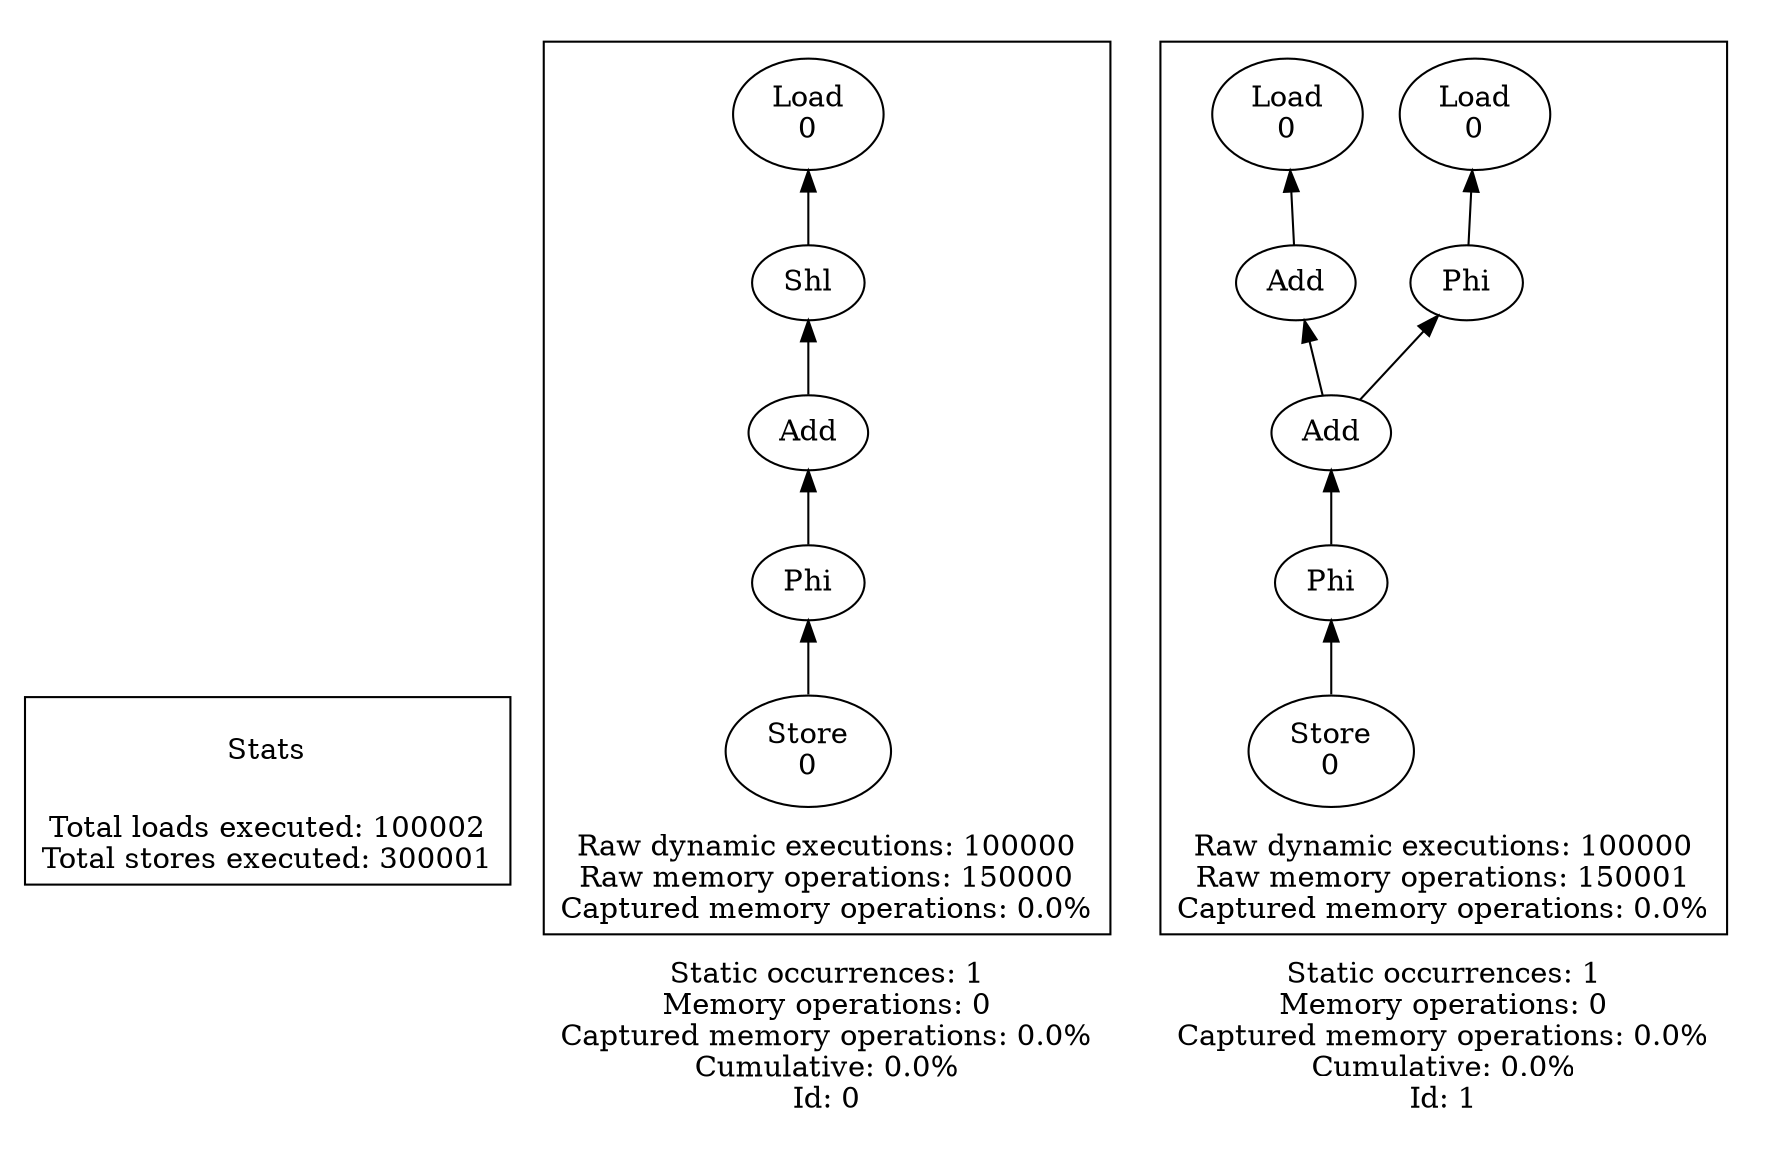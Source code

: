 strict digraph {
rankdir=BT
subgraph {
Stats [shape=plaintext]
cluster=true
label="Total loads executed: 100002\nTotal stores executed: 300001"
}
subgraph {
subgraph {
{
rank=max
"0_0" [shape=point style=invis]
}
{
rank=min
"0_0_40" [label="Store\n0"]
}
"0_0_39" [label="Phi"]
"0_0_40" -> "0_0_39"
"0_0_32" [label="Add"]
"0_0_39" -> "0_0_32"
"0_0_31" [label="Shl"]
"0_0_32" -> "0_0_31"
"0_0_30" [label="Load\n0"]
"0_0_31" -> "0_0_30"
cluster=true
label="Raw dynamic executions: 100000\nRaw memory operations: 150000\nCaptured memory operations: 0.0%"
}
cluster=true
penwidth=0
label="Static occurrences: 1\nMemory operations: 0\nCaptured memory operations: 0.0%\nCumulative: 0.0%\nId: 0"
}
subgraph {
subgraph {
{
rank=max
"1_0" [shape=point style=invis]
}
{
rank=min
"1_0_40" [label="Store\n0"]
}
"1_0_39" [label="Phi"]
"1_0_40" -> "1_0_39"
"1_0_36" [label="Add"]
"1_0_35" [label="Load\n0"]
"1_0_36" -> "1_0_35"
"1_0_37" [label="Add"]
"1_0_25" [label="Phi"]
"1_0_37" -> "1_0_25"
"1_0_21" [label="Load\n0"]
"1_0_25" -> "1_0_21"
"1_0_39" -> "1_0_37"
"1_0_37" -> "1_0_36"
cluster=true
label="Raw dynamic executions: 100000\nRaw memory operations: 150001\nCaptured memory operations: 0.0%"
}
cluster=true
penwidth=0
label="Static occurrences: 1\nMemory operations: 0\nCaptured memory operations: 0.0%\nCumulative: 0.0%\nId: 1"
}
}
